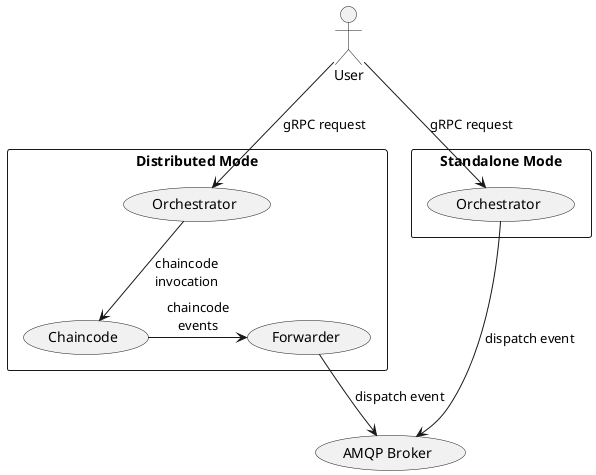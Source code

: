 @startuml

actor User as u

rectangle "Standalone Mode" {
    usecase Orchestrator as s_or
}

rectangle "Distributed Mode" {
    usecase Orchestrator as c_or
    usecase Chaincode as cc
    usecase Forwarder as cf
}

u --> s_or : gRPC request
u --> c_or : gRPC request

c_or --> cc: chaincode\ninvocation

s_or --> (AMQP Broker): dispatch event
cf --> (AMQP Broker): dispatch event

cc -> cf: chaincode\nevents

@enduml
